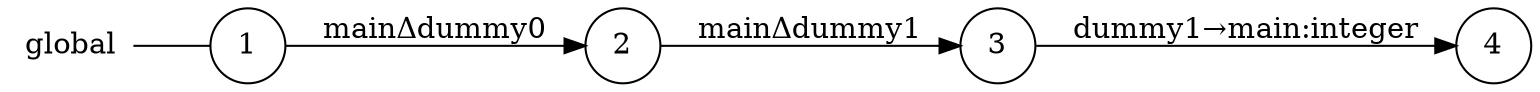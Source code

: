 digraph global {
	rankdir="LR";
	n_0 [label="global", shape="plaintext"];
	n_1 [id="1", shape=circle, label="1"];
	n_0 -> n_1 [arrowhead=none];
	n_2 [id="2", shape=circle, label="2"];
	n_3 [id="4", shape=circle, label="4"];
	n_4 [id="3", shape=circle, label="3"];

	n_2 -> n_4 [id="[$e|1]", label="mainΔdummy1"];
	n_1 -> n_2 [id="[$e|0]", label="mainΔdummy0"];
	n_4 -> n_3 [id="[$e|2]", label="dummy1→main:integer"];
}
